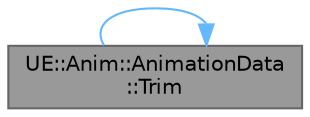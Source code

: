 digraph "UE::Anim::AnimationData::Trim"
{
 // INTERACTIVE_SVG=YES
 // LATEX_PDF_SIZE
  bgcolor="transparent";
  edge [fontname=Helvetica,fontsize=10,labelfontname=Helvetica,labelfontsize=10];
  node [fontname=Helvetica,fontsize=10,shape=box,height=0.2,width=0.4];
  rankdir="LR";
  Node1 [id="Node000001",label="UE::Anim::AnimationData\l::Trim",height=0.2,width=0.4,color="gray40", fillcolor="grey60", style="filled", fontcolor="black",tooltip="Trim a specific window from the animation data."];
  Node1 -> Node1 [id="edge1_Node000001_Node000001",color="steelblue1",style="solid",tooltip=" "];
}
